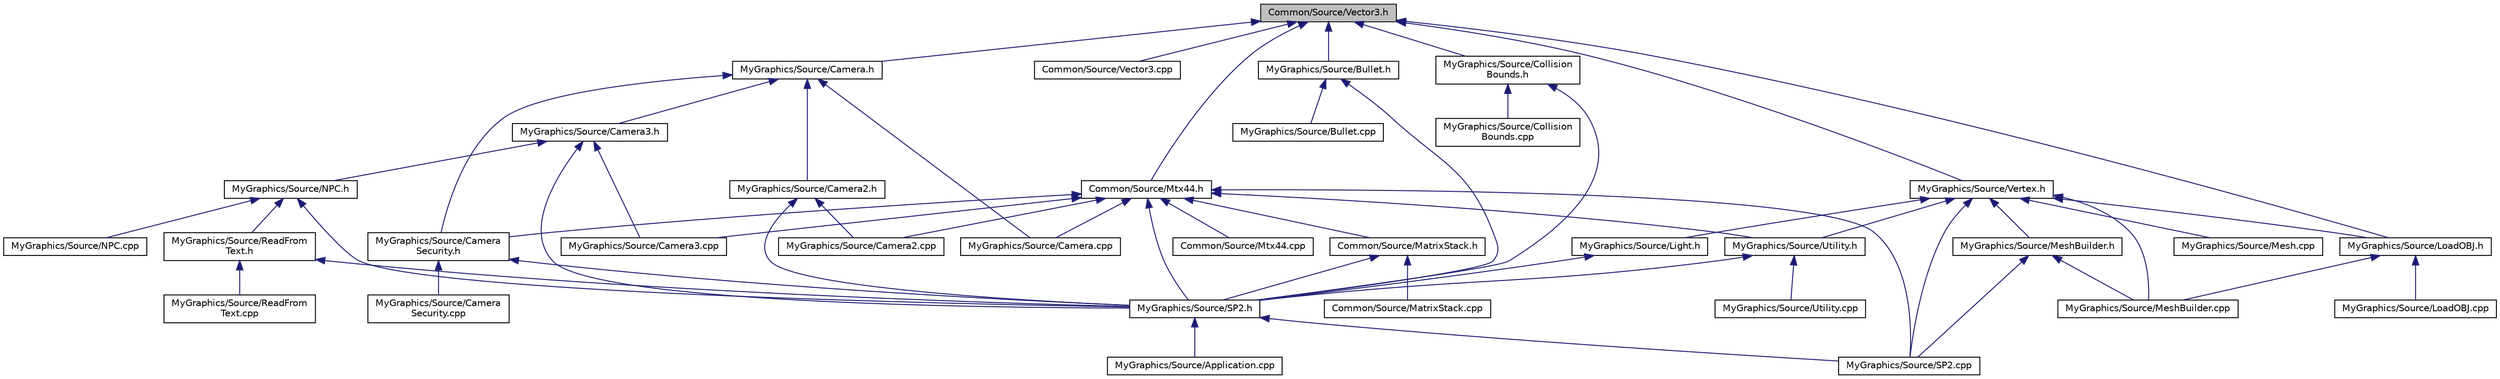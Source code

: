 digraph "Common/Source/Vector3.h"
{
  bgcolor="transparent";
  edge [fontname="Helvetica",fontsize="10",labelfontname="Helvetica",labelfontsize="10"];
  node [fontname="Helvetica",fontsize="10",shape=record];
  Node1 [label="Common/Source/Vector3.h",height=0.2,width=0.4,color="black", fillcolor="grey75", style="filled", fontcolor="black"];
  Node1 -> Node2 [dir="back",color="midnightblue",fontsize="10",style="solid",fontname="Helvetica"];
  Node2 [label="Common/Source/Mtx44.h",height=0.2,width=0.4,color="black",URL="$Mtx44_8h.html",tooltip="Matrix 4 by 4 use for affine transformation. "];
  Node2 -> Node3 [dir="back",color="midnightblue",fontsize="10",style="solid",fontname="Helvetica"];
  Node3 [label="Common/Source/MatrixStack.h",height=0.2,width=0.4,color="black",URL="$MatrixStack_8h.html",tooltip="Matrix Stack to replace openGL math function. "];
  Node3 -> Node4 [dir="back",color="midnightblue",fontsize="10",style="solid",fontname="Helvetica"];
  Node4 [label="Common/Source/MatrixStack.cpp",height=0.2,width=0.4,color="black",URL="$MatrixStack_8cpp.html",tooltip="Matrix Stack to replace openGL math function. "];
  Node3 -> Node5 [dir="back",color="midnightblue",fontsize="10",style="solid",fontname="Helvetica"];
  Node5 [label="MyGraphics/Source/SP2.h",height=0.2,width=0.4,color="black",URL="$SP2_8h.html",tooltip="Main Header File for SP2. "];
  Node5 -> Node6 [dir="back",color="midnightblue",fontsize="10",style="solid",fontname="Helvetica"];
  Node6 [label="MyGraphics/Source/Application.cpp",height=0.2,width=0.4,color="black",URL="$Application_8cpp.html",tooltip="Codes to initiate and work the application. "];
  Node5 -> Node7 [dir="back",color="midnightblue",fontsize="10",style="solid",fontname="Helvetica"];
  Node7 [label="MyGraphics/Source/SP2.cpp",height=0.2,width=0.4,color="black",URL="$SP2_8cpp.html",tooltip="Codes to update and render the application. "];
  Node2 -> Node8 [dir="back",color="midnightblue",fontsize="10",style="solid",fontname="Helvetica"];
  Node8 [label="Common/Source/Mtx44.cpp",height=0.2,width=0.4,color="black",URL="$Mtx44_8cpp.html",tooltip="Matrix 4 by 4 use for affine transformation. "];
  Node2 -> Node5 [dir="back",color="midnightblue",fontsize="10",style="solid",fontname="Helvetica"];
  Node2 -> Node9 [dir="back",color="midnightblue",fontsize="10",style="solid",fontname="Helvetica"];
  Node9 [label="MyGraphics/Source/Utility.h",height=0.2,width=0.4,color="black",URL="$Utility_8h.html",tooltip="Header file for Mtx44 to change positions. "];
  Node9 -> Node5 [dir="back",color="midnightblue",fontsize="10",style="solid",fontname="Helvetica"];
  Node9 -> Node10 [dir="back",color="midnightblue",fontsize="10",style="solid",fontname="Helvetica"];
  Node10 [label="MyGraphics/Source/Utility.cpp",height=0.2,width=0.4,color="black",URL="$Utility_8cpp.html",tooltip="Codes to positioning the light ball. "];
  Node2 -> Node11 [dir="back",color="midnightblue",fontsize="10",style="solid",fontname="Helvetica"];
  Node11 [label="MyGraphics/Source/Camera\lSecurity.h",height=0.2,width=0.4,color="black",URL="$CameraSecurity_8h.html",tooltip="Main Header file for CameraSecurity. "];
  Node11 -> Node5 [dir="back",color="midnightblue",fontsize="10",style="solid",fontname="Helvetica"];
  Node11 -> Node12 [dir="back",color="midnightblue",fontsize="10",style="solid",fontname="Helvetica"];
  Node12 [label="MyGraphics/Source/Camera\lSecurity.cpp",height=0.2,width=0.4,color="black",URL="$CameraSecurity_8cpp.html",tooltip="Codes to update the Security Cameras. "];
  Node2 -> Node13 [dir="back",color="midnightblue",fontsize="10",style="solid",fontname="Helvetica"];
  Node13 [label="MyGraphics/Source/Camera.cpp",height=0.2,width=0.4,color="black",URL="$Camera_8cpp.html",tooltip="Codes to move and initiate a camera. "];
  Node2 -> Node14 [dir="back",color="midnightblue",fontsize="10",style="solid",fontname="Helvetica"];
  Node14 [label="MyGraphics/Source/Camera2.cpp",height=0.2,width=0.4,color="black",URL="$Camera2_8cpp.html",tooltip="Codes to move and initiate a camera. "];
  Node2 -> Node15 [dir="back",color="midnightblue",fontsize="10",style="solid",fontname="Helvetica"];
  Node15 [label="MyGraphics/Source/Camera3.cpp",height=0.2,width=0.4,color="black",URL="$Camera3_8cpp.html",tooltip="Codes to move and initiate a camera. "];
  Node2 -> Node7 [dir="back",color="midnightblue",fontsize="10",style="solid",fontname="Helvetica"];
  Node1 -> Node16 [dir="back",color="midnightblue",fontsize="10",style="solid",fontname="Helvetica"];
  Node16 [label="Common/Source/Vector3.cpp",height=0.2,width=0.4,color="black",URL="$Vector3_8cpp.html",tooltip="Struct to define a 3D vector. "];
  Node1 -> Node17 [dir="back",color="midnightblue",fontsize="10",style="solid",fontname="Helvetica"];
  Node17 [label="MyGraphics/Source/Camera.h",height=0.2,width=0.4,color="black",URL="$Camera_8h.html",tooltip="Codes to define 3D Space. "];
  Node17 -> Node18 [dir="back",color="midnightblue",fontsize="10",style="solid",fontname="Helvetica"];
  Node18 [label="MyGraphics/Source/Camera2.h",height=0.2,width=0.4,color="black",URL="$Camera2_8h.html",tooltip="Codes to define 3D Space. "];
  Node18 -> Node5 [dir="back",color="midnightblue",fontsize="10",style="solid",fontname="Helvetica"];
  Node18 -> Node14 [dir="back",color="midnightblue",fontsize="10",style="solid",fontname="Helvetica"];
  Node17 -> Node19 [dir="back",color="midnightblue",fontsize="10",style="solid",fontname="Helvetica"];
  Node19 [label="MyGraphics/Source/Camera3.h",height=0.2,width=0.4,color="black",URL="$Camera3_8h.html",tooltip="Codes to define 3D Space. "];
  Node19 -> Node5 [dir="back",color="midnightblue",fontsize="10",style="solid",fontname="Helvetica"];
  Node19 -> Node20 [dir="back",color="midnightblue",fontsize="10",style="solid",fontname="Helvetica"];
  Node20 [label="MyGraphics/Source/NPC.h",height=0.2,width=0.4,color="black",URL="$NPC_8h.html",tooltip="Main header file for NPCs. "];
  Node20 -> Node21 [dir="back",color="midnightblue",fontsize="10",style="solid",fontname="Helvetica"];
  Node21 [label="MyGraphics/Source/ReadFrom\lText.h",height=0.2,width=0.4,color="black",URL="$ReadFromText_8h.html",tooltip="Main header file for ReadFromText. "];
  Node21 -> Node5 [dir="back",color="midnightblue",fontsize="10",style="solid",fontname="Helvetica"];
  Node21 -> Node22 [dir="back",color="midnightblue",fontsize="10",style="solid",fontname="Helvetica"];
  Node22 [label="MyGraphics/Source/ReadFrom\lText.cpp",height=0.2,width=0.4,color="black",URL="$ReadFromText_8cpp.html",tooltip="Codes to read from a text file. "];
  Node20 -> Node5 [dir="back",color="midnightblue",fontsize="10",style="solid",fontname="Helvetica"];
  Node20 -> Node23 [dir="back",color="midnightblue",fontsize="10",style="solid",fontname="Helvetica"];
  Node23 [label="MyGraphics/Source/NPC.cpp",height=0.2,width=0.4,color="black",URL="$NPC_8cpp.html",tooltip="Codes for the NPC AI&#39;s movement, actions, and speech. "];
  Node19 -> Node15 [dir="back",color="midnightblue",fontsize="10",style="solid",fontname="Helvetica"];
  Node17 -> Node11 [dir="back",color="midnightblue",fontsize="10",style="solid",fontname="Helvetica"];
  Node17 -> Node13 [dir="back",color="midnightblue",fontsize="10",style="solid",fontname="Helvetica"];
  Node1 -> Node24 [dir="back",color="midnightblue",fontsize="10",style="solid",fontname="Helvetica"];
  Node24 [label="MyGraphics/Source/Vertex.h",height=0.2,width=0.4,color="black",URL="$Vertex_8h.html",tooltip="Struct to define 3D Vertexes. "];
  Node24 -> Node25 [dir="back",color="midnightblue",fontsize="10",style="solid",fontname="Helvetica"];
  Node25 [label="MyGraphics/Source/Light.h",height=0.2,width=0.4,color="black",URL="$Light_8h.html",tooltip="Struct to define the behaviour of Light. "];
  Node25 -> Node5 [dir="back",color="midnightblue",fontsize="10",style="solid",fontname="Helvetica"];
  Node24 -> Node9 [dir="back",color="midnightblue",fontsize="10",style="solid",fontname="Helvetica"];
  Node24 -> Node26 [dir="back",color="midnightblue",fontsize="10",style="solid",fontname="Helvetica"];
  Node26 [label="MyGraphics/Source/LoadOBJ.h",height=0.2,width=0.4,color="black",URL="$LoadOBJ_8h.html",tooltip="Functions and vectors to load Objects. "];
  Node26 -> Node27 [dir="back",color="midnightblue",fontsize="10",style="solid",fontname="Helvetica"];
  Node27 [label="MyGraphics/Source/LoadOBJ.cpp",height=0.2,width=0.4,color="black",URL="$LoadOBJ_8cpp.html",tooltip="Codes to load OBJ files from a folder. "];
  Node26 -> Node28 [dir="back",color="midnightblue",fontsize="10",style="solid",fontname="Helvetica"];
  Node28 [label="MyGraphics/Source/MeshBuilder.cpp",height=0.2,width=0.4,color="black",URL="$MeshBuilder_8cpp.html",tooltip="Codes to build the Mesh for using shapes. "];
  Node24 -> Node29 [dir="back",color="midnightblue",fontsize="10",style="solid",fontname="Helvetica"];
  Node29 [label="MyGraphics/Source/Mesh.cpp",height=0.2,width=0.4,color="black",URL="$Mesh_8cpp.html",tooltip="Codes to store meshes for making shapes. "];
  Node24 -> Node30 [dir="back",color="midnightblue",fontsize="10",style="solid",fontname="Helvetica"];
  Node30 [label="MyGraphics/Source/MeshBuilder.h",height=0.2,width=0.4,color="black",URL="$MeshBuilder_8h.html",tooltip="Codes to build Meshes from Mesh.h and Mesh.cpp. "];
  Node30 -> Node28 [dir="back",color="midnightblue",fontsize="10",style="solid",fontname="Helvetica"];
  Node30 -> Node7 [dir="back",color="midnightblue",fontsize="10",style="solid",fontname="Helvetica"];
  Node24 -> Node28 [dir="back",color="midnightblue",fontsize="10",style="solid",fontname="Helvetica"];
  Node24 -> Node7 [dir="back",color="midnightblue",fontsize="10",style="solid",fontname="Helvetica"];
  Node1 -> Node31 [dir="back",color="midnightblue",fontsize="10",style="solid",fontname="Helvetica"];
  Node31 [label="MyGraphics/Source/Bullet.h",height=0.2,width=0.4,color="black",URL="$Bullet_8h.html"];
  Node31 -> Node5 [dir="back",color="midnightblue",fontsize="10",style="solid",fontname="Helvetica"];
  Node31 -> Node32 [dir="back",color="midnightblue",fontsize="10",style="solid",fontname="Helvetica"];
  Node32 [label="MyGraphics/Source/Bullet.cpp",height=0.2,width=0.4,color="black",URL="$Bullet_8cpp.html",tooltip="Codes for bullet physics and collisions. "];
  Node1 -> Node33 [dir="back",color="midnightblue",fontsize="10",style="solid",fontname="Helvetica"];
  Node33 [label="MyGraphics/Source/Collision\lBounds.h",height=0.2,width=0.4,color="black",URL="$CollisionBounds_8h.html",tooltip="Vectors for CollisionBounds.cpp. "];
  Node33 -> Node5 [dir="back",color="midnightblue",fontsize="10",style="solid",fontname="Helvetica"];
  Node33 -> Node34 [dir="back",color="midnightblue",fontsize="10",style="solid",fontname="Helvetica"];
  Node34 [label="MyGraphics/Source/Collision\lBounds.cpp",height=0.2,width=0.4,color="black",URL="$CollisionBounds_8cpp.html",tooltip="Codes for collision checking. "];
  Node1 -> Node26 [dir="back",color="midnightblue",fontsize="10",style="solid",fontname="Helvetica"];
}
